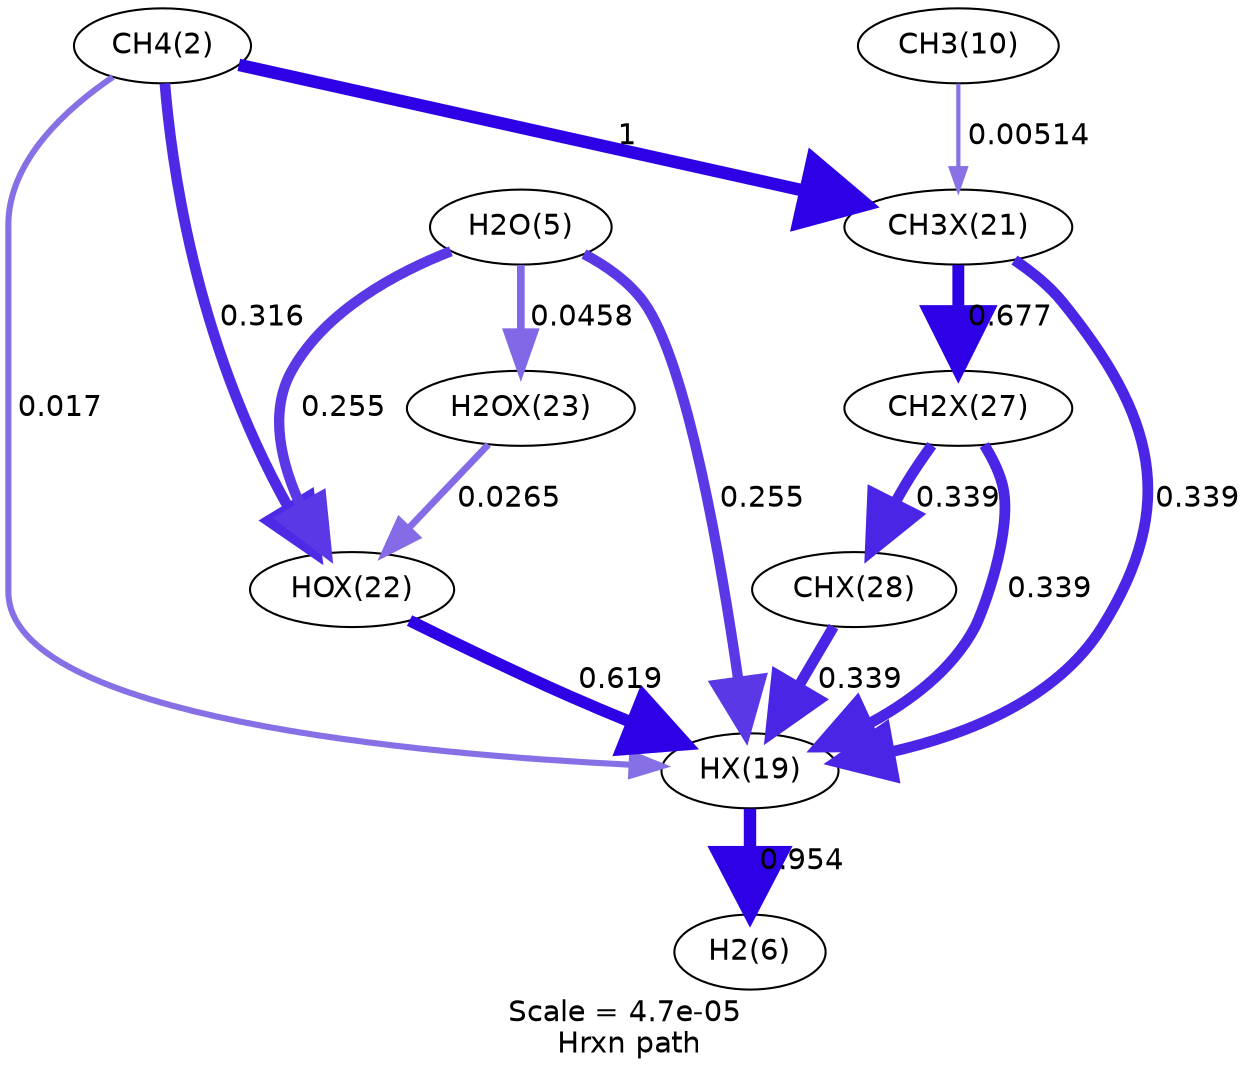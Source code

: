digraph reaction_paths {
center=1;
s3 -> s23[fontname="Helvetica", style="setlinewidth(2.93)", arrowsize=1.46, color="0.7, 0.517, 0.9"
, label=" 0.017"];
s3 -> s26[fontname="Helvetica", style="setlinewidth(5.13)", arrowsize=2.57, color="0.7, 0.816, 0.9"
, label=" 0.316"];
s3 -> s25[fontname="Helvetica", style="setlinewidth(6)", arrowsize=3, color="0.7, 1.5, 0.9"
, label=" 1"];
s23 -> s7[fontname="Helvetica", style="setlinewidth(5.96)", arrowsize=2.98, color="0.7, 1.45, 0.9"
, label=" 0.954"];
s26 -> s23[fontname="Helvetica", style="setlinewidth(5.64)", arrowsize=2.82, color="0.7, 1.12, 0.9"
, label=" 0.619"];
s6 -> s23[fontname="Helvetica", style="setlinewidth(4.97)", arrowsize=2.48, color="0.7, 0.755, 0.9"
, label=" 0.255"];
s25 -> s23[fontname="Helvetica", style="setlinewidth(5.18)", arrowsize=2.59, color="0.7, 0.839, 0.9"
, label=" 0.339"];
s31 -> s23[fontname="Helvetica", style="setlinewidth(5.18)", arrowsize=2.59, color="0.7, 0.839, 0.9"
, label=" 0.339"];
s32 -> s23[fontname="Helvetica", style="setlinewidth(5.18)", arrowsize=2.59, color="0.7, 0.839, 0.9"
, label=" 0.339"];
s6 -> s26[fontname="Helvetica", style="setlinewidth(4.97)", arrowsize=2.48, color="0.7, 0.755, 0.9"
, label=" 0.255"];
s27 -> s26[fontname="Helvetica", style="setlinewidth(3.26)", arrowsize=1.63, color="0.7, 0.527, 0.9"
, label=" 0.0265"];
s6 -> s27[fontname="Helvetica", style="setlinewidth(3.67)", arrowsize=1.84, color="0.7, 0.546, 0.9"
, label=" 0.0458"];
s11 -> s25[fontname="Helvetica", style="setlinewidth(2.02)", arrowsize=1.01, color="0.7, 0.505, 0.9"
, label=" 0.00514"];
s25 -> s31[fontname="Helvetica", style="setlinewidth(5.71)", arrowsize=2.85, color="0.7, 1.18, 0.9"
, label=" 0.677"];
s31 -> s32[fontname="Helvetica", style="setlinewidth(5.18)", arrowsize=2.59, color="0.7, 0.839, 0.9"
, label=" 0.339"];
s3 [ fontname="Helvetica", label="CH4(2)"];
s6 [ fontname="Helvetica", label="H2O(5)"];
s7 [ fontname="Helvetica", label="H2(6)"];
s11 [ fontname="Helvetica", label="CH3(10)"];
s23 [ fontname="Helvetica", label="HX(19)"];
s25 [ fontname="Helvetica", label="CH3X(21)"];
s26 [ fontname="Helvetica", label="HOX(22)"];
s27 [ fontname="Helvetica", label="H2OX(23)"];
s31 [ fontname="Helvetica", label="CH2X(27)"];
s32 [ fontname="Helvetica", label="CHX(28)"];
 label = "Scale = 4.7e-05\l Hrxn path";
 fontname = "Helvetica";
}
